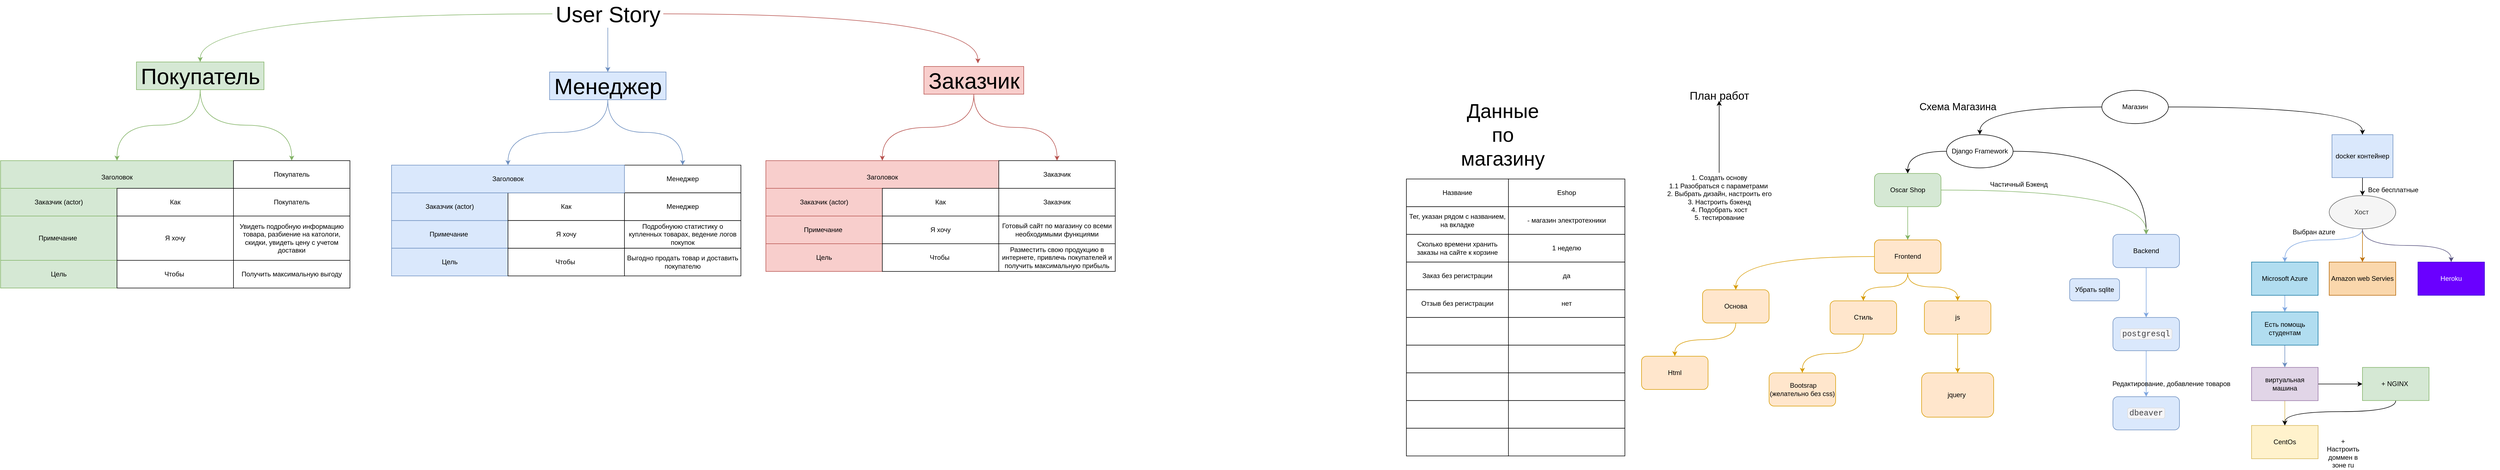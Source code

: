 <mxfile version="14.2.4" type="embed">
    <diagram id="prtHgNgQTEPvFCAcTncT" name="Page-1">
        <mxGraphModel dx="5371" dy="3139" grid="1" gridSize="10" guides="1" tooltips="1" connect="1" arrows="1" fold="1" page="1" pageScale="1" pageWidth="827" pageHeight="1169" math="0" shadow="0">
            <root>
                <mxCell id="0"/>
                <mxCell id="1" parent="0"/>
                <mxCell id="856" style="edgeStyle=orthogonalEdgeStyle;rounded=0;orthogonalLoop=1;jettySize=auto;html=1;fontSize=40;fillColor=#dae8fc;strokeColor=#6c8ebf;" edge="1" parent="1" source="37" target="854">
                    <mxGeometry relative="1" as="geometry"/>
                </mxCell>
                <mxCell id="857" style="edgeStyle=orthogonalEdgeStyle;rounded=0;orthogonalLoop=1;jettySize=auto;html=1;entryX=0.541;entryY=-0.113;entryDx=0;entryDy=0;entryPerimeter=0;fontSize=40;fillColor=#f8cecc;strokeColor=#b85450;curved=1;" edge="1" parent="1" source="37" target="853">
                    <mxGeometry relative="1" as="geometry"/>
                </mxCell>
                <mxCell id="37" value="&lt;font style=&quot;font-size: 40px;&quot;&gt;User Story&lt;/font&gt;" style="text;html=1;align=center;verticalAlign=middle;resizable=0;points=[];autosize=1;strokeWidth=6;fontSize=40;" vertex="1" parent="1">
                    <mxGeometry x="-630" y="-1140" width="200" height="50" as="geometry"/>
                </mxCell>
                <mxCell id="81" value="Заголовок" style="rounded=0;whiteSpace=wrap;html=1;fillColor=#d5e8d4;strokeColor=#82b366;" vertex="1" parent="1">
                    <mxGeometry x="-1625" y="-850" width="420" height="60" as="geometry"/>
                </mxCell>
                <mxCell id="82" value="Примечание&amp;nbsp;" style="rounded=0;whiteSpace=wrap;html=1;fillColor=#d5e8d4;strokeColor=#82b366;" vertex="1" parent="1">
                    <mxGeometry x="-1625" y="-750" width="210" height="80" as="geometry"/>
                </mxCell>
                <mxCell id="83" value="Заказчик (actor)" style="rounded=0;whiteSpace=wrap;html=1;fillColor=#d5e8d4;strokeColor=#82b366;" vertex="1" parent="1">
                    <mxGeometry x="-1625" y="-800" width="210" height="50" as="geometry"/>
                </mxCell>
                <mxCell id="84" value="Цель" style="rounded=0;whiteSpace=wrap;html=1;fillColor=#d5e8d4;strokeColor=#82b366;" vertex="1" parent="1">
                    <mxGeometry x="-1625" y="-670" width="210" height="50" as="geometry"/>
                </mxCell>
                <mxCell id="85" value="Как" style="rounded=0;whiteSpace=wrap;html=1;" vertex="1" parent="1">
                    <mxGeometry x="-1415" y="-800" width="210" height="50" as="geometry"/>
                </mxCell>
                <mxCell id="86" value="Чтобы&amp;nbsp;" style="rounded=0;whiteSpace=wrap;html=1;" vertex="1" parent="1">
                    <mxGeometry x="-1415" y="-670" width="210" height="50" as="geometry"/>
                </mxCell>
                <mxCell id="87" value="Я хочу" style="rounded=0;whiteSpace=wrap;html=1;" vertex="1" parent="1">
                    <mxGeometry x="-1415" y="-750" width="210" height="80" as="geometry"/>
                </mxCell>
                <mxCell id="88" value="Покупатель" style="rounded=0;whiteSpace=wrap;html=1;" vertex="1" parent="1">
                    <mxGeometry x="-1205" y="-850" width="210" height="50" as="geometry"/>
                </mxCell>
                <mxCell id="89" value="Увидеть подробную информацию товара, разбиение на катологи, скидки, увидеть цену с учетом доставки" style="rounded=0;whiteSpace=wrap;html=1;" vertex="1" parent="1">
                    <mxGeometry x="-1205" y="-750" width="210" height="80" as="geometry"/>
                </mxCell>
                <mxCell id="90" value="Покупатель" style="rounded=0;whiteSpace=wrap;html=1;" vertex="1" parent="1">
                    <mxGeometry x="-1205" y="-800" width="210" height="50" as="geometry"/>
                </mxCell>
                <mxCell id="91" value="Получить максимальную выгоду" style="rounded=0;whiteSpace=wrap;html=1;" vertex="1" parent="1">
                    <mxGeometry x="-1205" y="-670" width="210" height="50" as="geometry"/>
                </mxCell>
                <mxCell id="92" value="Заголовок" style="rounded=0;whiteSpace=wrap;html=1;fillColor=#f8cecc;strokeColor=#b85450;" vertex="1" parent="1">
                    <mxGeometry x="-245" y="-850" width="420" height="60" as="geometry"/>
                </mxCell>
                <mxCell id="93" value="Примечание&amp;nbsp;" style="rounded=0;whiteSpace=wrap;html=1;fillColor=#f8cecc;strokeColor=#b85450;" vertex="1" parent="1">
                    <mxGeometry x="-245" y="-750" width="210" height="50" as="geometry"/>
                </mxCell>
                <mxCell id="94" value="Заказчик (actor)" style="rounded=0;whiteSpace=wrap;html=1;fillColor=#f8cecc;strokeColor=#b85450;" vertex="1" parent="1">
                    <mxGeometry x="-245" y="-800" width="210" height="50" as="geometry"/>
                </mxCell>
                <mxCell id="95" value="Цель" style="rounded=0;whiteSpace=wrap;html=1;fillColor=#f8cecc;strokeColor=#b85450;" vertex="1" parent="1">
                    <mxGeometry x="-245" y="-700" width="210" height="50" as="geometry"/>
                </mxCell>
                <mxCell id="96" value="Как" style="rounded=0;whiteSpace=wrap;html=1;" vertex="1" parent="1">
                    <mxGeometry x="-35" y="-800" width="210" height="50" as="geometry"/>
                </mxCell>
                <mxCell id="97" value="Чтобы&amp;nbsp;" style="rounded=0;whiteSpace=wrap;html=1;" vertex="1" parent="1">
                    <mxGeometry x="-35" y="-700" width="210" height="50" as="geometry"/>
                </mxCell>
                <mxCell id="98" value="Я хочу" style="rounded=0;whiteSpace=wrap;html=1;" vertex="1" parent="1">
                    <mxGeometry x="-35" y="-750" width="210" height="50" as="geometry"/>
                </mxCell>
                <mxCell id="99" value="Заказчик" style="rounded=0;whiteSpace=wrap;html=1;" vertex="1" parent="1">
                    <mxGeometry x="175" y="-850" width="210" height="50" as="geometry"/>
                </mxCell>
                <mxCell id="100" value="Готовый сайт по магазину со всеми необходимыми функциями" style="rounded=0;whiteSpace=wrap;html=1;" vertex="1" parent="1">
                    <mxGeometry x="175" y="-750" width="210" height="50" as="geometry"/>
                </mxCell>
                <mxCell id="101" value="Заказчик" style="rounded=0;whiteSpace=wrap;html=1;" vertex="1" parent="1">
                    <mxGeometry x="175" y="-800" width="210" height="50" as="geometry"/>
                </mxCell>
                <mxCell id="102" value="Разместить свою продукцию в интернете, привлечь покупателей и получить максимальную прибыль" style="rounded=0;whiteSpace=wrap;html=1;" vertex="1" parent="1">
                    <mxGeometry x="175" y="-700" width="210" height="50" as="geometry"/>
                </mxCell>
                <mxCell id="103" value="Примечание&amp;nbsp;" style="rounded=0;whiteSpace=wrap;html=1;fillColor=#dae8fc;strokeColor=#6c8ebf;" vertex="1" parent="1">
                    <mxGeometry x="-920" y="-741.87" width="210" height="50" as="geometry"/>
                </mxCell>
                <mxCell id="104" value="Заказчик (actor)" style="rounded=0;whiteSpace=wrap;html=1;fillColor=#dae8fc;strokeColor=#6c8ebf;" vertex="1" parent="1">
                    <mxGeometry x="-920" y="-791.87" width="210" height="50" as="geometry"/>
                </mxCell>
                <mxCell id="105" value="Цель" style="rounded=0;whiteSpace=wrap;html=1;fillColor=#dae8fc;strokeColor=#6c8ebf;" vertex="1" parent="1">
                    <mxGeometry x="-920" y="-691.87" width="210" height="50" as="geometry"/>
                </mxCell>
                <mxCell id="106" value="Как" style="rounded=0;whiteSpace=wrap;html=1;" vertex="1" parent="1">
                    <mxGeometry x="-710" y="-791.87" width="210" height="50" as="geometry"/>
                </mxCell>
                <mxCell id="107" value="Чтобы&amp;nbsp;" style="rounded=0;whiteSpace=wrap;html=1;" vertex="1" parent="1">
                    <mxGeometry x="-710" y="-691.87" width="210" height="50" as="geometry"/>
                </mxCell>
                <mxCell id="108" value="Я хочу" style="rounded=0;whiteSpace=wrap;html=1;" vertex="1" parent="1">
                    <mxGeometry x="-710" y="-741.87" width="210" height="50" as="geometry"/>
                </mxCell>
                <mxCell id="109" value="Менеджер" style="rounded=0;whiteSpace=wrap;html=1;" vertex="1" parent="1">
                    <mxGeometry x="-500" y="-841.87" width="210" height="50" as="geometry"/>
                </mxCell>
                <mxCell id="110" value="Подробнуюю статистику о купленных товарах, ведение логов покупок" style="rounded=0;whiteSpace=wrap;html=1;" vertex="1" parent="1">
                    <mxGeometry x="-500" y="-741.87" width="210" height="50" as="geometry"/>
                </mxCell>
                <mxCell id="111" value="Менеджер" style="rounded=0;whiteSpace=wrap;html=1;" vertex="1" parent="1">
                    <mxGeometry x="-500" y="-791.87" width="210" height="50" as="geometry"/>
                </mxCell>
                <mxCell id="112" value="Выгодно продать товар и доставить покупателю" style="rounded=0;whiteSpace=wrap;html=1;" vertex="1" parent="1">
                    <mxGeometry x="-500" y="-691.87" width="210" height="50" as="geometry"/>
                </mxCell>
                <mxCell id="113" value="Заголовок" style="rounded=0;whiteSpace=wrap;html=1;fillColor=#dae8fc;strokeColor=#6c8ebf;" vertex="1" parent="1">
                    <mxGeometry x="-920" y="-841.87" width="420" height="50" as="geometry"/>
                </mxCell>
                <mxCell id="651" value="" style="shape=image;verticalLabelPosition=bottom;labelBackgroundColor=#ffffff;verticalAlign=top;aspect=fixed;imageAspect=0;image=https://itsecforu.ru/wp-content/uploads/2018/12/nginx.png;" vertex="1" parent="1">
                    <mxGeometry x="2759.43" y="-480.78" width="121.14" height="77.81" as="geometry"/>
                </mxCell>
                <mxCell id="652" value="" style="shape=image;verticalLabelPosition=bottom;labelBackgroundColor=#ffffff;verticalAlign=top;aspect=fixed;imageAspect=0;image=https://guides.wp-bullet.com/wp-content/uploads/2017/01/centos-automatic-security-updates.png;" vertex="1" parent="1">
                    <mxGeometry x="2364" y="-372.48" width="120" height="55.61" as="geometry"/>
                </mxCell>
                <mxCell id="653" style="edgeStyle=orthogonalEdgeStyle;rounded=0;orthogonalLoop=1;jettySize=auto;html=1;" edge="1" parent="1" source="654" target="694">
                    <mxGeometry relative="1" as="geometry"/>
                </mxCell>
                <mxCell id="654" value="docker контейнер" style="rounded=0;whiteSpace=wrap;html=1;fillColor=#dae8fc;strokeColor=#6c8ebf;" vertex="1" parent="1">
                    <mxGeometry x="2579" y="-896.87" width="110" height="77.5" as="geometry"/>
                </mxCell>
                <mxCell id="655" value="&lt;font style=&quot;font-size: 18px&quot;&gt;Схема Магазина&lt;/font&gt;" style="text;html=1;align=center;verticalAlign=middle;resizable=0;points=[];autosize=1;" vertex="1" parent="1">
                    <mxGeometry x="1829" y="-956.87" width="150" height="20" as="geometry"/>
                </mxCell>
                <mxCell id="656" value="&lt;font style=&quot;font-size: 20px&quot;&gt;План работ&lt;/font&gt;" style="text;html=1;align=center;verticalAlign=middle;resizable=0;points=[];autosize=1;" vertex="1" parent="1">
                    <mxGeometry x="1414" y="-978.12" width="120" height="20" as="geometry"/>
                </mxCell>
                <mxCell id="657" value="" style="edgeStyle=orthogonalEdgeStyle;rounded=0;orthogonalLoop=1;jettySize=auto;html=1;" edge="1" parent="1" source="658" target="656">
                    <mxGeometry relative="1" as="geometry"/>
                </mxCell>
                <mxCell id="658" value="1. Создать основу&lt;br&gt;1.1 Разобраться с параметрами&amp;nbsp;&lt;br&gt;2. Выбрать дизайн, настроить его&lt;br&gt;3. Настроить бэкенд&lt;br&gt;4. Подобрать хост&lt;br&gt;5. тестирование" style="text;html=1;align=center;verticalAlign=middle;resizable=0;points=[];autosize=1;" vertex="1" parent="1">
                    <mxGeometry x="1374" y="-828.12" width="200" height="90" as="geometry"/>
                </mxCell>
                <mxCell id="659" style="edgeStyle=orthogonalEdgeStyle;curved=1;rounded=0;orthogonalLoop=1;jettySize=auto;html=1;entryX=0.5;entryY=0;entryDx=0;entryDy=0;" edge="1" parent="1" source="661" target="664">
                    <mxGeometry relative="1" as="geometry"/>
                </mxCell>
                <mxCell id="660" style="edgeStyle=orthogonalEdgeStyle;curved=1;rounded=0;orthogonalLoop=1;jettySize=auto;html=1;" edge="1" parent="1" source="661" target="668">
                    <mxGeometry relative="1" as="geometry"/>
                </mxCell>
                <mxCell id="661" value="Django Framework" style="ellipse;whiteSpace=wrap;html=1;fontFamily=Helvetica;fontSize=12;align=center;" vertex="1" parent="1">
                    <mxGeometry x="1884" y="-896.87" width="120" height="60" as="geometry"/>
                </mxCell>
                <mxCell id="662" style="edgeStyle=orthogonalEdgeStyle;curved=1;rounded=0;orthogonalLoop=1;jettySize=auto;html=1;entryX=0.5;entryY=0;entryDx=0;entryDy=0;exitX=0.5;exitY=1;exitDx=0;exitDy=0;fillColor=#d5e8d4;strokeColor=#82b366;" edge="1" parent="1" source="664" target="666">
                    <mxGeometry relative="1" as="geometry"/>
                </mxCell>
                <mxCell id="663" style="edgeStyle=orthogonalEdgeStyle;curved=1;rounded=0;orthogonalLoop=1;jettySize=auto;html=1;strokeColor=#82b366;fillColor=#d5e8d4;" edge="1" parent="1" source="664" target="668">
                    <mxGeometry relative="1" as="geometry"/>
                </mxCell>
                <mxCell id="664" value="Oscar Shop" style="rounded=1;whiteSpace=wrap;html=1;fillColor=#d5e8d4;strokeColor=#82b366;" vertex="1" parent="1">
                    <mxGeometry x="1754" y="-826.87" width="120" height="60" as="geometry"/>
                </mxCell>
                <mxCell id="665" style="edgeStyle=orthogonalEdgeStyle;curved=1;rounded=0;orthogonalLoop=1;jettySize=auto;html=1;entryX=0.5;entryY=0;entryDx=0;entryDy=0;strokeColor=#d79b00;fillColor=#ffe6cc;" edge="1" parent="1" source="666" target="671">
                    <mxGeometry relative="1" as="geometry">
                        <mxPoint x="1584" y="-596.87" as="targetPoint"/>
                    </mxGeometry>
                </mxCell>
                <mxCell id="666" value="Frontend" style="rounded=1;whiteSpace=wrap;html=1;fillColor=#f8cecc;strokeColor=#b85450;" vertex="1" parent="1">
                    <mxGeometry x="1754" y="-706.87" width="120" height="60" as="geometry"/>
                </mxCell>
                <mxCell id="667" style="edgeStyle=orthogonalEdgeStyle;curved=1;rounded=0;orthogonalLoop=1;jettySize=auto;html=1;strokeColor=#7EA6E0;" edge="1" parent="1" source="668" target="684">
                    <mxGeometry relative="1" as="geometry"/>
                </mxCell>
                <mxCell id="668" value="Backend" style="rounded=1;whiteSpace=wrap;html=1;fillColor=#dae8fc;strokeColor=#6c8ebf;" vertex="1" parent="1">
                    <mxGeometry x="2184" y="-716.87" width="120" height="60" as="geometry"/>
                </mxCell>
                <mxCell id="669" value="Html" style="rounded=1;whiteSpace=wrap;html=1;fillColor=#ffe6cc;strokeColor=#d79b00;" vertex="1" parent="1">
                    <mxGeometry x="1334" y="-496.87" width="120" height="60" as="geometry"/>
                </mxCell>
                <mxCell id="670" style="edgeStyle=orthogonalEdgeStyle;curved=1;rounded=0;orthogonalLoop=1;jettySize=auto;html=1;strokeColor=#d79b00;fillColor=#ffe6cc;exitX=0.5;exitY=1;exitDx=0;exitDy=0;" edge="1" parent="1" source="671" target="669">
                    <mxGeometry relative="1" as="geometry">
                        <mxPoint x="1524" y="-566.836" as="sourcePoint"/>
                    </mxGeometry>
                </mxCell>
                <mxCell id="671" value="Основа" style="rounded=1;whiteSpace=wrap;html=1;fillColor=#ffe6cc;strokeColor=#d79b00;" vertex="1" parent="1">
                    <mxGeometry x="1444" y="-616.87" width="120" height="60" as="geometry"/>
                </mxCell>
                <mxCell id="672" style="edgeStyle=orthogonalEdgeStyle;curved=1;rounded=0;orthogonalLoop=1;jettySize=auto;html=1;entryX=0.5;entryY=0;entryDx=0;entryDy=0;strokeColor=#d79b00;fillColor=#ffe6cc;" edge="1" parent="1" source="674" target="676">
                    <mxGeometry relative="1" as="geometry"/>
                </mxCell>
                <mxCell id="673" style="edgeStyle=orthogonalEdgeStyle;curved=1;rounded=0;orthogonalLoop=1;jettySize=auto;html=1;strokeColor=#d79b00;fillColor=#ffe6cc;" edge="1" parent="1" source="674" target="678">
                    <mxGeometry relative="1" as="geometry"/>
                </mxCell>
                <mxCell id="674" value="Frontend" style="rounded=1;whiteSpace=wrap;html=1;fillColor=#ffe6cc;strokeColor=#d79b00;" vertex="1" parent="1">
                    <mxGeometry x="1754" y="-706.87" width="120" height="60" as="geometry"/>
                </mxCell>
                <mxCell id="675" style="edgeStyle=orthogonalEdgeStyle;curved=1;rounded=0;orthogonalLoop=1;jettySize=auto;html=1;strokeColor=#d79b00;fillColor=#ffe6cc;entryX=0.5;entryY=0;entryDx=0;entryDy=0;" edge="1" parent="1" source="676" target="680">
                    <mxGeometry relative="1" as="geometry">
                        <mxPoint x="1674" y="-446.87" as="targetPoint"/>
                    </mxGeometry>
                </mxCell>
                <mxCell id="676" value="Стиль" style="rounded=1;whiteSpace=wrap;html=1;fillColor=#ffe6cc;strokeColor=#d79b00;" vertex="1" parent="1">
                    <mxGeometry x="1674" y="-596.87" width="120" height="60" as="geometry"/>
                </mxCell>
                <mxCell id="677" style="edgeStyle=orthogonalEdgeStyle;curved=1;rounded=0;orthogonalLoop=1;jettySize=auto;html=1;strokeColor=#d79b00;fillColor=#ffe6cc;" edge="1" parent="1" source="678" target="679">
                    <mxGeometry relative="1" as="geometry"/>
                </mxCell>
                <mxCell id="678" value="js" style="rounded=1;whiteSpace=wrap;html=1;fillColor=#ffe6cc;strokeColor=#d79b00;" vertex="1" parent="1">
                    <mxGeometry x="1844" y="-596.87" width="120" height="60" as="geometry"/>
                </mxCell>
                <mxCell id="679" value="jquery&amp;nbsp;" style="rounded=1;whiteSpace=wrap;html=1;fillColor=#ffe6cc;strokeColor=#d79b00;" vertex="1" parent="1">
                    <mxGeometry x="1839" y="-466.87" width="130" height="80" as="geometry"/>
                </mxCell>
                <mxCell id="680" value="&amp;nbsp;Bootsrap (желательно без css)" style="rounded=1;whiteSpace=wrap;html=1;fillColor=#ffe6cc;strokeColor=#d79b00;" vertex="1" parent="1">
                    <mxGeometry x="1564" y="-466.87" width="120" height="60" as="geometry"/>
                </mxCell>
                <mxCell id="681" value="Частичный Бэкенд" style="text;html=1;align=center;verticalAlign=middle;resizable=0;points=[];autosize=1;" vertex="1" parent="1">
                    <mxGeometry x="1954" y="-816.87" width="120" height="20" as="geometry"/>
                </mxCell>
                <mxCell id="682" value="Убрать sqlite" style="rounded=1;whiteSpace=wrap;html=1;fillColor=#dae8fc;strokeColor=#6c8ebf;" vertex="1" parent="1">
                    <mxGeometry x="2106" y="-636.87" width="90" height="40" as="geometry"/>
                </mxCell>
                <mxCell id="683" style="edgeStyle=orthogonalEdgeStyle;curved=1;rounded=0;orthogonalLoop=1;jettySize=auto;html=1;strokeColor=#7EA6E0;" edge="1" parent="1" source="684" target="702">
                    <mxGeometry relative="1" as="geometry"/>
                </mxCell>
                <mxCell id="684" value="&lt;code style=&quot;box-sizing: border-box ; font-family: &amp;#34;menlo&amp;#34; , &amp;#34;monaco&amp;#34; , &amp;#34;consolas&amp;#34; , &amp;#34;courier new&amp;#34; , monospace ; font-size: 14.4px ; padding: 2px 4px ; color: rgb(63 , 63 , 68) ; background-color: rgb(245 , 245 , 247) ; border-radius: 4px ; box-shadow: rgba(0 , 0 , 0 , 0.1) 0px 0px 0px 1px inset&quot;&gt;postgresql&lt;br&gt;&lt;/code&gt;" style="rounded=1;whiteSpace=wrap;html=1;fillColor=#dae8fc;strokeColor=#6c8ebf;" vertex="1" parent="1">
                    <mxGeometry x="2184" y="-566.87" width="120" height="60" as="geometry"/>
                </mxCell>
                <mxCell id="685" value="" style="shape=image;verticalLabelPosition=bottom;labelBackgroundColor=#ffffff;verticalAlign=top;aspect=fixed;imageAspect=0;image=https://hsto.org/webt/me/2l/pa/me2lpa5o0f7i3ijip-hioytti0i.png;" vertex="1" parent="1">
                    <mxGeometry x="2164" y="-589.05" width="43" height="44.37" as="geometry"/>
                </mxCell>
                <mxCell id="686" value="" style="shape=image;verticalLabelPosition=bottom;labelBackgroundColor=#ffffff;verticalAlign=top;aspect=fixed;imageAspect=0;image=https://www.drupal.org/files/project-images/bootstrap-stack.png;" vertex="1" parent="1">
                    <mxGeometry x="1554" y="-506.87" width="50" height="42.02" as="geometry"/>
                </mxCell>
                <mxCell id="687" value="" style="shape=image;verticalLabelPosition=bottom;labelBackgroundColor=#ffffff;verticalAlign=top;aspect=fixed;imageAspect=0;image=https://www.spencergerdes.com/assets/images/jquery.png;" vertex="1" parent="1">
                    <mxGeometry x="1794" y="-476.7" width="70" height="19.66" as="geometry"/>
                </mxCell>
                <mxCell id="688" style="edgeStyle=orthogonalEdgeStyle;curved=1;rounded=0;orthogonalLoop=1;jettySize=auto;html=1;" edge="1" parent="1" source="690" target="661">
                    <mxGeometry relative="1" as="geometry"/>
                </mxCell>
                <mxCell id="689" style="edgeStyle=orthogonalEdgeStyle;curved=1;rounded=0;orthogonalLoop=1;jettySize=auto;html=1;" edge="1" parent="1" source="690" target="654">
                    <mxGeometry relative="1" as="geometry">
                        <mxPoint x="2514" y="-986.87" as="targetPoint"/>
                    </mxGeometry>
                </mxCell>
                <mxCell id="690" value="Магазин" style="ellipse;whiteSpace=wrap;html=1;fontFamily=Helvetica;fontSize=12;align=center;" vertex="1" parent="1">
                    <mxGeometry x="2164" y="-976.87" width="120" height="60" as="geometry"/>
                </mxCell>
                <mxCell id="691" style="edgeStyle=orthogonalEdgeStyle;curved=1;rounded=0;orthogonalLoop=1;jettySize=auto;html=1;strokeColor=#7EA6E0;" edge="1" parent="1" source="694" target="696">
                    <mxGeometry relative="1" as="geometry">
                        <Array as="points">
                            <mxPoint x="2634" y="-706.87"/>
                            <mxPoint x="2494" y="-706.87"/>
                        </Array>
                    </mxGeometry>
                </mxCell>
                <mxCell id="692" style="edgeStyle=orthogonalEdgeStyle;curved=1;rounded=0;orthogonalLoop=1;jettySize=auto;html=1;strokeColor=#BD7000;entryX=0.5;entryY=0;entryDx=0;entryDy=0;fillColor=#f0a30a;" edge="1" parent="1" source="694" target="699">
                    <mxGeometry relative="1" as="geometry">
                        <mxPoint x="2624" y="-666.87" as="targetPoint"/>
                    </mxGeometry>
                </mxCell>
                <mxCell id="693" style="edgeStyle=orthogonalEdgeStyle;curved=1;rounded=0;orthogonalLoop=1;jettySize=auto;html=1;entryX=0.5;entryY=0;entryDx=0;entryDy=0;strokeColor=#56517e;exitX=0.5;exitY=1;exitDx=0;exitDy=0;fillColor=#d0cee2;" edge="1" parent="1" source="694" target="705">
                    <mxGeometry relative="1" as="geometry"/>
                </mxCell>
                <mxCell id="694" value="Хост&amp;nbsp;" style="ellipse;whiteSpace=wrap;html=1;fontFamily=Helvetica;fontSize=12;align=center;fillColor=#f5f5f5;strokeColor=#666666;fontColor=#333333;" vertex="1" parent="1">
                    <mxGeometry x="2574" y="-786.87" width="120" height="60" as="geometry"/>
                </mxCell>
                <mxCell id="695" style="edgeStyle=orthogonalEdgeStyle;curved=1;rounded=0;orthogonalLoop=1;jettySize=auto;html=1;entryX=0.5;entryY=0;entryDx=0;entryDy=0;strokeColor=#7EA6E0;" edge="1" parent="1" source="696" target="698">
                    <mxGeometry relative="1" as="geometry"/>
                </mxCell>
                <mxCell id="696" value="Microsoft Azure" style="rounded=0;whiteSpace=wrap;html=1;fontFamily=Helvetica;fontSize=12;align=center;fillColor=#b1ddf0;strokeColor=#10739e;" vertex="1" parent="1">
                    <mxGeometry x="2434" y="-666.87" width="120" height="60" as="geometry"/>
                </mxCell>
                <mxCell id="697" style="edgeStyle=orthogonalEdgeStyle;rounded=0;orthogonalLoop=1;jettySize=auto;html=1;entryX=0.5;entryY=0;entryDx=0;entryDy=0;fillColor=#dae8fc;strokeColor=#6c8ebf;" edge="1" parent="1" source="698" target="735">
                    <mxGeometry relative="1" as="geometry"/>
                </mxCell>
                <mxCell id="698" value="Есть помощь студентам" style="rounded=0;whiteSpace=wrap;html=1;strokeColor=#10739e;fillColor=#b1ddf0;" vertex="1" parent="1">
                    <mxGeometry x="2434" y="-576.87" width="120" height="60" as="geometry"/>
                </mxCell>
                <mxCell id="699" value="Amazon web Servies" style="rounded=0;whiteSpace=wrap;html=1;fontFamily=Helvetica;fontSize=12;align=center;fillColor=#fad7ac;strokeColor=#b46504;" vertex="1" parent="1">
                    <mxGeometry x="2574" y="-666.87" width="120" height="60" as="geometry"/>
                </mxCell>
                <mxCell id="700" value="" style="shape=image;verticalLabelPosition=bottom;labelBackgroundColor=#ffffff;verticalAlign=top;aspect=fixed;imageAspect=0;image=http://datanetstracon.com/images/Azure.png;" vertex="1" parent="1">
                    <mxGeometry x="2424" y="-729.55" width="85.29" height="62.65" as="geometry"/>
                </mxCell>
                <mxCell id="701" value="" style="shape=image;verticalLabelPosition=bottom;labelBackgroundColor=#ffffff;verticalAlign=top;aspect=fixed;imageAspect=0;image=https://www.itsec.ru/hubfs/ISR/AWS.png;" vertex="1" parent="1">
                    <mxGeometry x="2644" y="-710.55" width="66.67" height="50" as="geometry"/>
                </mxCell>
                <mxCell id="702" value="&lt;code style=&quot;box-sizing: border-box ; font-family: &amp;#34;menlo&amp;#34; , &amp;#34;monaco&amp;#34; , &amp;#34;consolas&amp;#34; , &amp;#34;courier new&amp;#34; , monospace ; font-size: 14.4px ; padding: 2px 4px ; color: rgb(63 , 63 , 68) ; background-color: rgb(245 , 245 , 247) ; border-radius: 4px ; box-shadow: rgba(0 , 0 , 0 , 0.1) 0px 0px 0px 1px inset&quot;&gt;dbeaver&lt;br&gt;&lt;/code&gt;" style="rounded=1;whiteSpace=wrap;html=1;fillColor=#dae8fc;strokeColor=#6c8ebf;" vertex="1" parent="1">
                    <mxGeometry x="2184" y="-423.87" width="120" height="60" as="geometry"/>
                </mxCell>
                <mxCell id="703" value="" style="shape=image;verticalLabelPosition=bottom;labelBackgroundColor=#ffffff;verticalAlign=top;aspect=fixed;imageAspect=0;image=https://freesoft.ru/storage/images/214/2134/213379/213379_normal.png;" vertex="1" parent="1">
                    <mxGeometry x="2159" y="-433.87" width="37" height="37" as="geometry"/>
                </mxCell>
                <mxCell id="704" value="Редактирование, добавление товаров" style="text;html=1;align=center;verticalAlign=middle;resizable=0;points=[];autosize=1;" vertex="1" parent="1">
                    <mxGeometry x="2174" y="-456.87" width="230" height="20" as="geometry"/>
                </mxCell>
                <mxCell id="705" value="Heroku" style="rounded=0;whiteSpace=wrap;html=1;strokeColor=#3700CC;fillColor=#6a00ff;fontColor=#ffffff;" vertex="1" parent="1">
                    <mxGeometry x="2734" y="-666.87" width="120" height="60" as="geometry"/>
                </mxCell>
                <mxCell id="706" value="" style="shape=image;verticalLabelPosition=bottom;labelBackgroundColor=#ffffff;verticalAlign=top;aspect=fixed;imageAspect=0;image=https://static.perimeter81.com/website20/images/b2bv2/organism/solutions/heroku/b2b-solutions-heroku-into__img.png;" vertex="1" parent="1">
                    <mxGeometry x="2794" y="-726.87" width="52" height="57.29" as="geometry"/>
                </mxCell>
                <mxCell id="707" value="Все бесплатные" style="text;html=1;align=center;verticalAlign=middle;resizable=0;points=[];autosize=1;" vertex="1" parent="1">
                    <mxGeometry x="2634" y="-806.87" width="110" height="20" as="geometry"/>
                </mxCell>
                <mxCell id="708" value="Название" style="rounded=0;whiteSpace=wrap;html=1;" vertex="1" parent="1">
                    <mxGeometry x="910" y="-816.87" width="184" height="50" as="geometry"/>
                </mxCell>
                <mxCell id="709" value="Eshop" style="rounded=0;whiteSpace=wrap;html=1;" vertex="1" parent="1">
                    <mxGeometry x="1094" y="-816.87" width="210" height="50" as="geometry"/>
                </mxCell>
                <mxCell id="710" value="&lt;font style=&quot;font-size: 36px&quot;&gt;Данные по магазину&lt;/font&gt;" style="text;html=1;strokeColor=none;fillColor=none;align=center;verticalAlign=middle;whiteSpace=wrap;rounded=0;" vertex="1" parent="1">
                    <mxGeometry x="1034" y="-926.87" width="100" height="60" as="geometry"/>
                </mxCell>
                <mxCell id="711" value="Тег, указан рядом с названием, на вкладке" style="rounded=0;whiteSpace=wrap;html=1;" vertex="1" parent="1">
                    <mxGeometry x="910" y="-766.87" width="184" height="50" as="geometry"/>
                </mxCell>
                <mxCell id="712" value="- магазин электротехники" style="rounded=0;whiteSpace=wrap;html=1;" vertex="1" parent="1">
                    <mxGeometry x="1094" y="-766.87" width="210" height="50" as="geometry"/>
                </mxCell>
                <mxCell id="713" value="Сколько времени хранить заказы на сайте к корзине" style="rounded=0;whiteSpace=wrap;html=1;" vertex="1" parent="1">
                    <mxGeometry x="910" y="-716.87" width="184" height="50" as="geometry"/>
                </mxCell>
                <mxCell id="714" value="1 неделю" style="rounded=0;whiteSpace=wrap;html=1;" vertex="1" parent="1">
                    <mxGeometry x="1094" y="-716.87" width="210" height="50" as="geometry"/>
                </mxCell>
                <mxCell id="715" value="Заказ без регистрации" style="rounded=0;whiteSpace=wrap;html=1;" vertex="1" parent="1">
                    <mxGeometry x="910" y="-666.87" width="184" height="50" as="geometry"/>
                </mxCell>
                <mxCell id="716" value="да" style="rounded=0;whiteSpace=wrap;html=1;" vertex="1" parent="1">
                    <mxGeometry x="1094" y="-666.87" width="210" height="50" as="geometry"/>
                </mxCell>
                <mxCell id="717" value="Отзыв без регистрации" style="rounded=0;whiteSpace=wrap;html=1;" vertex="1" parent="1">
                    <mxGeometry x="910" y="-616.87" width="184" height="50" as="geometry"/>
                </mxCell>
                <mxCell id="718" value="нет" style="rounded=0;whiteSpace=wrap;html=1;" vertex="1" parent="1">
                    <mxGeometry x="1094" y="-616.87" width="210" height="50" as="geometry"/>
                </mxCell>
                <mxCell id="719" value="" style="rounded=0;whiteSpace=wrap;html=1;" vertex="1" parent="1">
                    <mxGeometry x="910" y="-566.87" width="184" height="50" as="geometry"/>
                </mxCell>
                <mxCell id="720" value="" style="rounded=0;whiteSpace=wrap;html=1;" vertex="1" parent="1">
                    <mxGeometry x="1094" y="-566.87" width="210" height="50" as="geometry"/>
                </mxCell>
                <mxCell id="721" value="" style="rounded=0;whiteSpace=wrap;html=1;" vertex="1" parent="1">
                    <mxGeometry x="910" y="-516.87" width="184" height="50" as="geometry"/>
                </mxCell>
                <mxCell id="722" value="" style="rounded=0;whiteSpace=wrap;html=1;" vertex="1" parent="1">
                    <mxGeometry x="1094" y="-516.87" width="210" height="50" as="geometry"/>
                </mxCell>
                <mxCell id="723" value="" style="rounded=0;whiteSpace=wrap;html=1;" vertex="1" parent="1">
                    <mxGeometry x="910" y="-466.87" width="184" height="50" as="geometry"/>
                </mxCell>
                <mxCell id="724" value="" style="rounded=0;whiteSpace=wrap;html=1;" vertex="1" parent="1">
                    <mxGeometry x="1094" y="-466.87" width="210" height="50" as="geometry"/>
                </mxCell>
                <mxCell id="725" value="" style="rounded=0;whiteSpace=wrap;html=1;" vertex="1" parent="1">
                    <mxGeometry x="910" y="-416.87" width="184" height="50" as="geometry"/>
                </mxCell>
                <mxCell id="726" value="" style="rounded=0;whiteSpace=wrap;html=1;" vertex="1" parent="1">
                    <mxGeometry x="1094" y="-416.87" width="210" height="50" as="geometry"/>
                </mxCell>
                <mxCell id="727" value="" style="rounded=0;whiteSpace=wrap;html=1;" vertex="1" parent="1">
                    <mxGeometry x="910" y="-366.87" width="184" height="50" as="geometry"/>
                </mxCell>
                <mxCell id="728" value="" style="rounded=0;whiteSpace=wrap;html=1;" vertex="1" parent="1">
                    <mxGeometry x="1094" y="-366.87" width="210" height="50" as="geometry"/>
                </mxCell>
                <mxCell id="729" value="" style="shape=image;verticalLabelPosition=bottom;labelBackgroundColor=#ffffff;verticalAlign=top;aspect=fixed;imageAspect=0;image=https://res.cloudinary.com/startup-grind/image/upload/c_fill,dpr_2.0,f_auto,g_center,h_1080,q_100,w_1080/v1/gcs/platform-data-docker/chapter_logos/highres_449953548.jpeg;" vertex="1" parent="1">
                    <mxGeometry x="2654" y="-936.87" width="70" height="70" as="geometry"/>
                </mxCell>
                <mxCell id="730" value="CentOs" style="rounded=0;whiteSpace=wrap;html=1;strokeColor=#d6b656;fillColor=#fff2cc;" vertex="1" parent="1">
                    <mxGeometry x="2434" y="-371.87" width="120" height="60" as="geometry"/>
                </mxCell>
                <mxCell id="731" value="+ Настроить доммен в зоне ru" style="text;html=1;strokeColor=none;fillColor=none;align=center;verticalAlign=middle;whiteSpace=wrap;rounded=0;" vertex="1" parent="1">
                    <mxGeometry x="2579" y="-331.87" width="40" height="20" as="geometry"/>
                </mxCell>
                <mxCell id="732" value="Выбран azure" style="text;html=1;align=center;verticalAlign=middle;resizable=0;points=[];autosize=1;" vertex="1" parent="1">
                    <mxGeometry x="2501.29" y="-730.55" width="90" height="20" as="geometry"/>
                </mxCell>
                <mxCell id="733" style="edgeStyle=orthogonalEdgeStyle;rounded=0;orthogonalLoop=1;jettySize=auto;html=1;fillColor=#fff2cc;strokeColor=#d6b656;" edge="1" parent="1" source="735" target="730">
                    <mxGeometry relative="1" as="geometry"/>
                </mxCell>
                <mxCell id="734" style="edgeStyle=orthogonalEdgeStyle;rounded=0;orthogonalLoop=1;jettySize=auto;html=1;entryX=0;entryY=0.5;entryDx=0;entryDy=0;" edge="1" parent="1" source="735" target="737">
                    <mxGeometry relative="1" as="geometry"/>
                </mxCell>
                <mxCell id="735" value="виртуальная машина" style="rounded=0;whiteSpace=wrap;html=1;strokeColor=#9673a6;fillColor=#e1d5e7;" vertex="1" parent="1">
                    <mxGeometry x="2434" y="-476.7" width="120" height="60" as="geometry"/>
                </mxCell>
                <mxCell id="736" style="edgeStyle=orthogonalEdgeStyle;rounded=0;orthogonalLoop=1;jettySize=auto;html=1;entryX=0.5;entryY=0;entryDx=0;entryDy=0;curved=1;" edge="1" parent="1" source="737" target="730">
                    <mxGeometry relative="1" as="geometry">
                        <Array as="points">
                            <mxPoint x="2694" y="-396.87"/>
                            <mxPoint x="2494" y="-396.87"/>
                        </Array>
                    </mxGeometry>
                </mxCell>
                <mxCell id="737" value="+ NGINX&amp;nbsp;" style="rounded=0;whiteSpace=wrap;html=1;fillColor=#d5e8d4;strokeColor=#82b366;" vertex="1" parent="1">
                    <mxGeometry x="2634" y="-476.7" width="120" height="59.83" as="geometry"/>
                </mxCell>
                <mxCell id="867" style="edgeStyle=orthogonalEdgeStyle;curved=1;rounded=0;orthogonalLoop=1;jettySize=auto;html=1;entryX=0.5;entryY=0;entryDx=0;entryDy=0;fontSize=40;fillColor=#d5e8d4;strokeColor=#82b366;" edge="1" parent="1" source="852" target="81">
                    <mxGeometry relative="1" as="geometry"/>
                </mxCell>
                <mxCell id="868" style="edgeStyle=orthogonalEdgeStyle;curved=1;rounded=0;orthogonalLoop=1;jettySize=auto;html=1;fontSize=40;fillColor=#d5e8d4;strokeColor=#82b366;" edge="1" parent="1" source="852" target="88">
                    <mxGeometry relative="1" as="geometry"/>
                </mxCell>
                <mxCell id="852" value="Покупатель" style="text;html=1;align=center;verticalAlign=middle;resizable=0;points=[];autosize=1;fontSize=40;fillColor=#d5e8d4;strokeColor=#82b366;" vertex="1" parent="1">
                    <mxGeometry x="-1380" y="-1028.12" width="230" height="50" as="geometry"/>
                </mxCell>
                <mxCell id="864" style="edgeStyle=orthogonalEdgeStyle;curved=1;rounded=0;orthogonalLoop=1;jettySize=auto;html=1;entryX=0.5;entryY=0;entryDx=0;entryDy=0;fontSize=40;fillColor=#f8cecc;strokeColor=#b85450;" edge="1" parent="1" source="853" target="99">
                    <mxGeometry relative="1" as="geometry"/>
                </mxCell>
                <mxCell id="866" style="edgeStyle=orthogonalEdgeStyle;curved=1;rounded=0;orthogonalLoop=1;jettySize=auto;html=1;fontSize=40;fillColor=#f8cecc;strokeColor=#b85450;" edge="1" parent="1" source="853" target="92">
                    <mxGeometry relative="1" as="geometry"/>
                </mxCell>
                <mxCell id="853" value="Заказчик" style="text;html=1;align=center;verticalAlign=middle;resizable=0;points=[];autosize=1;fontSize=40;fillColor=#f8cecc;strokeColor=#b85450;" vertex="1" parent="1">
                    <mxGeometry x="40" y="-1020" width="180" height="50" as="geometry"/>
                </mxCell>
                <mxCell id="863" style="edgeStyle=orthogonalEdgeStyle;curved=1;rounded=0;orthogonalLoop=1;jettySize=auto;html=1;fontSize=40;fillColor=#dae8fc;strokeColor=#6c8ebf;" edge="1" parent="1" source="854" target="113">
                    <mxGeometry relative="1" as="geometry"/>
                </mxCell>
                <mxCell id="865" style="edgeStyle=orthogonalEdgeStyle;curved=1;rounded=0;orthogonalLoop=1;jettySize=auto;html=1;fontSize=40;fillColor=#dae8fc;strokeColor=#6c8ebf;" edge="1" parent="1" source="854" target="109">
                    <mxGeometry relative="1" as="geometry"/>
                </mxCell>
                <mxCell id="854" value="Менеджер" style="text;html=1;align=center;verticalAlign=middle;resizable=0;points=[];autosize=1;fontSize=40;fillColor=#dae8fc;strokeColor=#6c8ebf;" vertex="1" parent="1">
                    <mxGeometry x="-635" y="-1010" width="210" height="50" as="geometry"/>
                </mxCell>
                <mxCell id="859" style="edgeStyle=orthogonalEdgeStyle;rounded=0;orthogonalLoop=1;jettySize=auto;html=1;fontSize=40;fillColor=#d5e8d4;strokeColor=#82b366;curved=1;" edge="1" parent="1" target="852">
                    <mxGeometry relative="1" as="geometry">
                        <mxPoint x="-630" y="-1115.0" as="sourcePoint"/>
                        <mxPoint x="-1425" y="-1010" as="targetPoint"/>
                    </mxGeometry>
                </mxCell>
            </root>
        </mxGraphModel>
    </diagram>
</mxfile>
